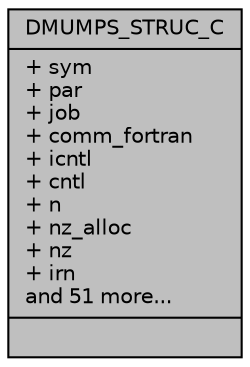 digraph "DMUMPS_STRUC_C"
{
  edge [fontname="Helvetica",fontsize="10",labelfontname="Helvetica",labelfontsize="10"];
  node [fontname="Helvetica",fontsize="10",shape=record];
  Node1 [label="{DMUMPS_STRUC_C\n|+ sym\l+ par\l+ job\l+ comm_fortran\l+ icntl\l+ cntl\l+ n\l+ nz_alloc\l+ nz\l+ irn\land 51 more...\l|}",height=0.2,width=0.4,color="black", fillcolor="grey75", style="filled" fontcolor="black"];
}

